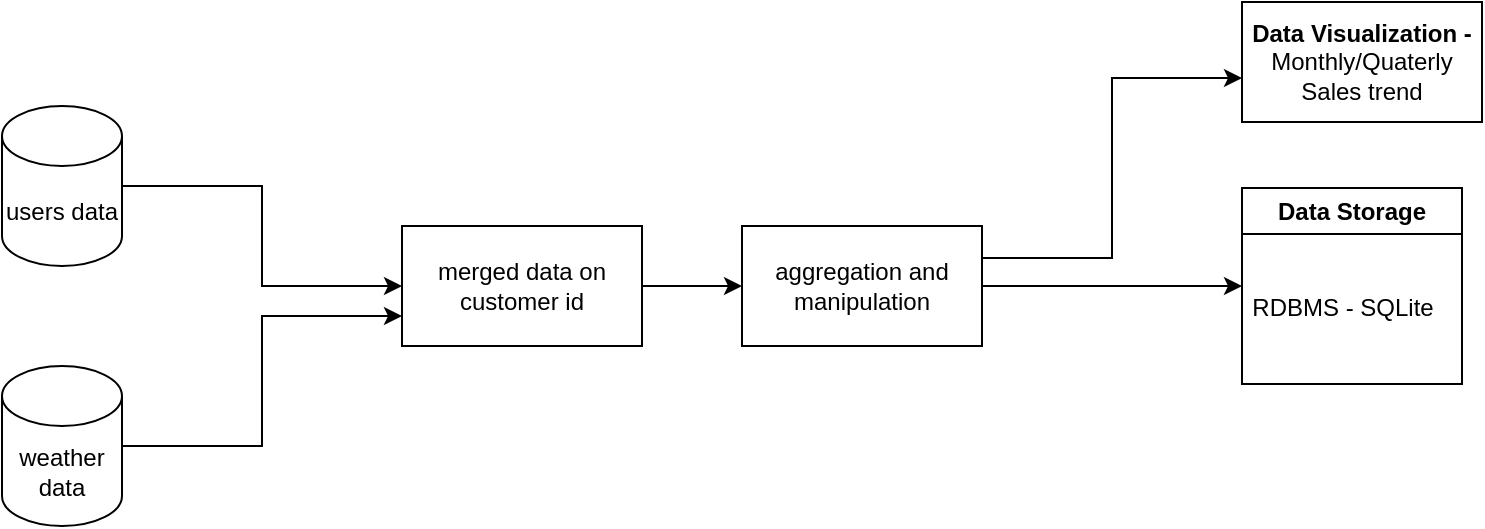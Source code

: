 <mxfile version="24.2.0" type="github">
  <diagram id="C5RBs43oDa-KdzZeNtuy" name="Page-1">
    <mxGraphModel dx="1034" dy="412" grid="1" gridSize="10" guides="1" tooltips="1" connect="1" arrows="1" fold="1" page="1" pageScale="1" pageWidth="827" pageHeight="1169" math="0" shadow="0">
      <root>
        <mxCell id="WIyWlLk6GJQsqaUBKTNV-0" />
        <mxCell id="WIyWlLk6GJQsqaUBKTNV-1" parent="WIyWlLk6GJQsqaUBKTNV-0" />
        <mxCell id="Cawlr3eK_shqADB--AHX-6" style="edgeStyle=orthogonalEdgeStyle;rounded=0;orthogonalLoop=1;jettySize=auto;html=1;entryX=0;entryY=0.75;entryDx=0;entryDy=0;" edge="1" parent="WIyWlLk6GJQsqaUBKTNV-1" source="Cawlr3eK_shqADB--AHX-0" target="Cawlr3eK_shqADB--AHX-2">
          <mxGeometry relative="1" as="geometry" />
        </mxCell>
        <mxCell id="Cawlr3eK_shqADB--AHX-0" value="weather data" style="shape=cylinder3;whiteSpace=wrap;html=1;boundedLbl=1;backgroundOutline=1;size=15;" vertex="1" parent="WIyWlLk6GJQsqaUBKTNV-1">
          <mxGeometry x="60" y="192" width="60" height="80" as="geometry" />
        </mxCell>
        <mxCell id="Cawlr3eK_shqADB--AHX-20" style="edgeStyle=orthogonalEdgeStyle;rounded=0;orthogonalLoop=1;jettySize=auto;html=1;entryX=0;entryY=0.5;entryDx=0;entryDy=0;" edge="1" parent="WIyWlLk6GJQsqaUBKTNV-1">
          <mxGeometry relative="1" as="geometry">
            <mxPoint x="550" y="138" as="sourcePoint" />
            <mxPoint x="680" y="48" as="targetPoint" />
            <Array as="points">
              <mxPoint x="615" y="138" />
              <mxPoint x="615" y="48" />
            </Array>
          </mxGeometry>
        </mxCell>
        <mxCell id="Cawlr3eK_shqADB--AHX-1" value="aggregation and manipulati&lt;span style=&quot;background-color: initial;&quot;&gt;on&lt;/span&gt;" style="rounded=0;whiteSpace=wrap;html=1;" vertex="1" parent="WIyWlLk6GJQsqaUBKTNV-1">
          <mxGeometry x="430" y="122" width="120" height="60" as="geometry" />
        </mxCell>
        <mxCell id="Cawlr3eK_shqADB--AHX-7" style="edgeStyle=orthogonalEdgeStyle;rounded=0;orthogonalLoop=1;jettySize=auto;html=1;entryX=0;entryY=0.5;entryDx=0;entryDy=0;" edge="1" parent="WIyWlLk6GJQsqaUBKTNV-1" source="Cawlr3eK_shqADB--AHX-2" target="Cawlr3eK_shqADB--AHX-1">
          <mxGeometry relative="1" as="geometry" />
        </mxCell>
        <mxCell id="Cawlr3eK_shqADB--AHX-2" value="merged data on customer id" style="rounded=0;whiteSpace=wrap;html=1;" vertex="1" parent="WIyWlLk6GJQsqaUBKTNV-1">
          <mxGeometry x="260" y="122" width="120" height="60" as="geometry" />
        </mxCell>
        <mxCell id="Cawlr3eK_shqADB--AHX-5" style="edgeStyle=orthogonalEdgeStyle;rounded=0;orthogonalLoop=1;jettySize=auto;html=1;entryX=0;entryY=0.5;entryDx=0;entryDy=0;" edge="1" parent="WIyWlLk6GJQsqaUBKTNV-1" source="Cawlr3eK_shqADB--AHX-3" target="Cawlr3eK_shqADB--AHX-2">
          <mxGeometry relative="1" as="geometry">
            <mxPoint x="240" y="182" as="targetPoint" />
          </mxGeometry>
        </mxCell>
        <mxCell id="Cawlr3eK_shqADB--AHX-3" value="users data" style="shape=cylinder3;whiteSpace=wrap;html=1;boundedLbl=1;backgroundOutline=1;size=15;" vertex="1" parent="WIyWlLk6GJQsqaUBKTNV-1">
          <mxGeometry x="60" y="62" width="60" height="80" as="geometry" />
        </mxCell>
        <mxCell id="Cawlr3eK_shqADB--AHX-13" style="edgeStyle=orthogonalEdgeStyle;rounded=0;orthogonalLoop=1;jettySize=auto;html=1;entryX=0;entryY=0.5;entryDx=0;entryDy=0;" edge="1" parent="WIyWlLk6GJQsqaUBKTNV-1" source="Cawlr3eK_shqADB--AHX-1" target="Cawlr3eK_shqADB--AHX-14">
          <mxGeometry relative="1" as="geometry">
            <mxPoint x="667.34" y="170.66" as="targetPoint" />
          </mxGeometry>
        </mxCell>
        <mxCell id="Cawlr3eK_shqADB--AHX-14" value="Data Storage" style="swimlane;whiteSpace=wrap;html=1;" vertex="1" parent="WIyWlLk6GJQsqaUBKTNV-1">
          <mxGeometry x="680" y="103" width="110" height="98" as="geometry" />
        </mxCell>
        <mxCell id="Cawlr3eK_shqADB--AHX-15" value="RDBMS - SQLite" style="text;html=1;align=center;verticalAlign=middle;resizable=0;points=[];autosize=1;strokeColor=none;fillColor=none;" vertex="1" parent="WIyWlLk6GJQsqaUBKTNV-1">
          <mxGeometry x="675" y="148" width="110" height="30" as="geometry" />
        </mxCell>
        <mxCell id="Cawlr3eK_shqADB--AHX-18" value="&lt;b&gt;Data Visualization - &lt;/b&gt;Monthly/Quaterly Sales trend" style="rounded=0;whiteSpace=wrap;html=1;" vertex="1" parent="WIyWlLk6GJQsqaUBKTNV-1">
          <mxGeometry x="680" y="10" width="120" height="60" as="geometry" />
        </mxCell>
      </root>
    </mxGraphModel>
  </diagram>
</mxfile>
